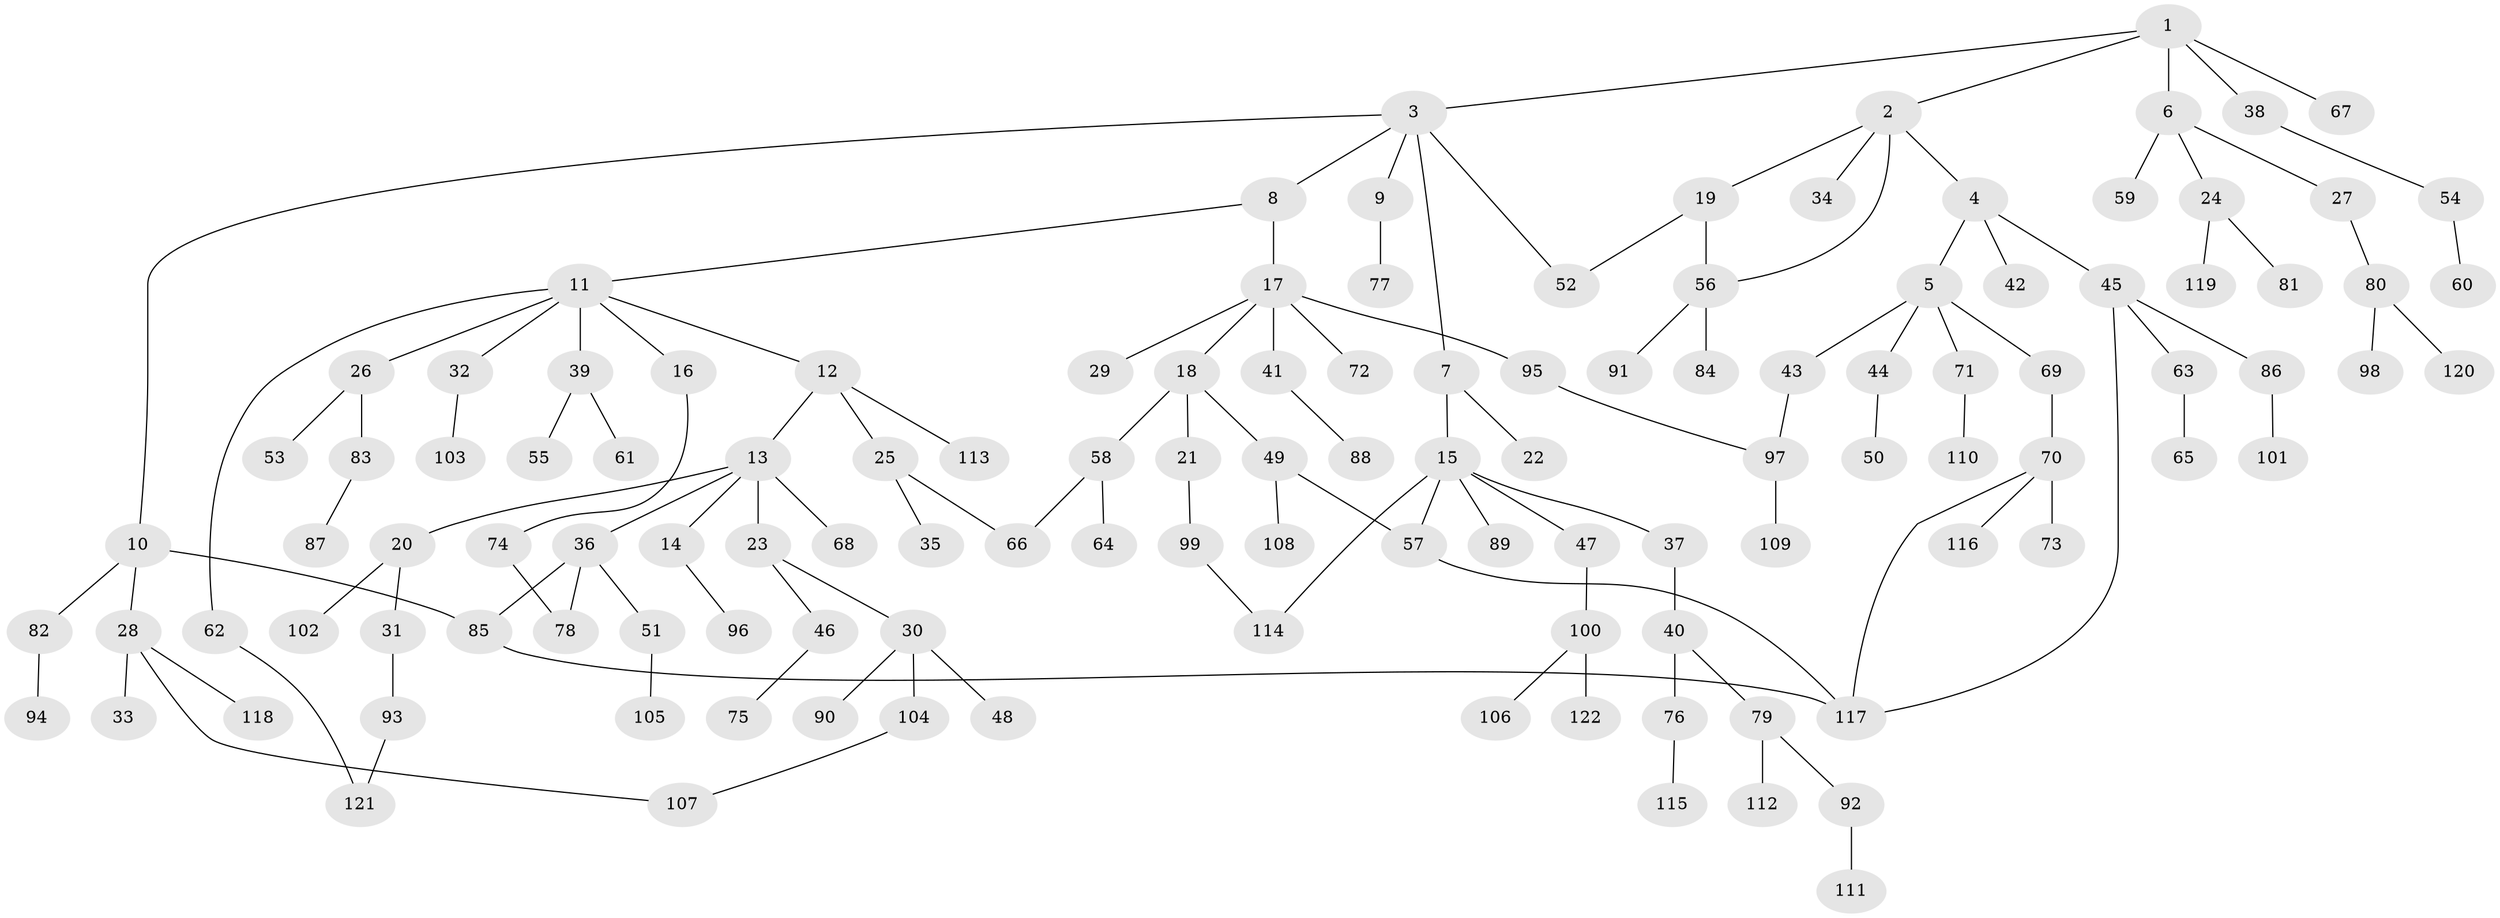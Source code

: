 // Generated by graph-tools (version 1.1) at 2025/01/03/09/25 03:01:11]
// undirected, 122 vertices, 134 edges
graph export_dot {
graph [start="1"]
  node [color=gray90,style=filled];
  1;
  2;
  3;
  4;
  5;
  6;
  7;
  8;
  9;
  10;
  11;
  12;
  13;
  14;
  15;
  16;
  17;
  18;
  19;
  20;
  21;
  22;
  23;
  24;
  25;
  26;
  27;
  28;
  29;
  30;
  31;
  32;
  33;
  34;
  35;
  36;
  37;
  38;
  39;
  40;
  41;
  42;
  43;
  44;
  45;
  46;
  47;
  48;
  49;
  50;
  51;
  52;
  53;
  54;
  55;
  56;
  57;
  58;
  59;
  60;
  61;
  62;
  63;
  64;
  65;
  66;
  67;
  68;
  69;
  70;
  71;
  72;
  73;
  74;
  75;
  76;
  77;
  78;
  79;
  80;
  81;
  82;
  83;
  84;
  85;
  86;
  87;
  88;
  89;
  90;
  91;
  92;
  93;
  94;
  95;
  96;
  97;
  98;
  99;
  100;
  101;
  102;
  103;
  104;
  105;
  106;
  107;
  108;
  109;
  110;
  111;
  112;
  113;
  114;
  115;
  116;
  117;
  118;
  119;
  120;
  121;
  122;
  1 -- 2;
  1 -- 3;
  1 -- 6;
  1 -- 38;
  1 -- 67;
  2 -- 4;
  2 -- 19;
  2 -- 34;
  2 -- 56;
  3 -- 7;
  3 -- 8;
  3 -- 9;
  3 -- 10;
  3 -- 52;
  4 -- 5;
  4 -- 42;
  4 -- 45;
  5 -- 43;
  5 -- 44;
  5 -- 69;
  5 -- 71;
  6 -- 24;
  6 -- 27;
  6 -- 59;
  7 -- 15;
  7 -- 22;
  8 -- 11;
  8 -- 17;
  9 -- 77;
  10 -- 28;
  10 -- 82;
  10 -- 85;
  11 -- 12;
  11 -- 16;
  11 -- 26;
  11 -- 32;
  11 -- 39;
  11 -- 62;
  12 -- 13;
  12 -- 25;
  12 -- 113;
  13 -- 14;
  13 -- 20;
  13 -- 23;
  13 -- 36;
  13 -- 68;
  14 -- 96;
  15 -- 37;
  15 -- 47;
  15 -- 57;
  15 -- 89;
  15 -- 114;
  16 -- 74;
  17 -- 18;
  17 -- 29;
  17 -- 41;
  17 -- 72;
  17 -- 95;
  18 -- 21;
  18 -- 49;
  18 -- 58;
  19 -- 56;
  19 -- 52;
  20 -- 31;
  20 -- 102;
  21 -- 99;
  23 -- 30;
  23 -- 46;
  24 -- 81;
  24 -- 119;
  25 -- 35;
  25 -- 66;
  26 -- 53;
  26 -- 83;
  27 -- 80;
  28 -- 33;
  28 -- 118;
  28 -- 107;
  30 -- 48;
  30 -- 90;
  30 -- 104;
  31 -- 93;
  32 -- 103;
  36 -- 51;
  36 -- 78;
  36 -- 85;
  37 -- 40;
  38 -- 54;
  39 -- 55;
  39 -- 61;
  40 -- 76;
  40 -- 79;
  41 -- 88;
  43 -- 97;
  44 -- 50;
  45 -- 63;
  45 -- 86;
  45 -- 117;
  46 -- 75;
  47 -- 100;
  49 -- 108;
  49 -- 57;
  51 -- 105;
  54 -- 60;
  56 -- 84;
  56 -- 91;
  57 -- 117;
  58 -- 64;
  58 -- 66;
  62 -- 121;
  63 -- 65;
  69 -- 70;
  70 -- 73;
  70 -- 116;
  70 -- 117;
  71 -- 110;
  74 -- 78;
  76 -- 115;
  79 -- 92;
  79 -- 112;
  80 -- 98;
  80 -- 120;
  82 -- 94;
  83 -- 87;
  85 -- 117;
  86 -- 101;
  92 -- 111;
  93 -- 121;
  95 -- 97;
  97 -- 109;
  99 -- 114;
  100 -- 106;
  100 -- 122;
  104 -- 107;
}
